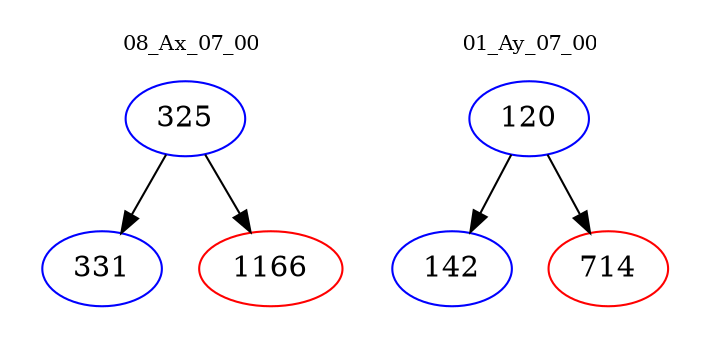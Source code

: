 digraph{
subgraph cluster_0 {
color = white
label = "08_Ax_07_00";
fontsize=10;
T0_325 [label="325", color="blue"]
T0_325 -> T0_331 [color="black"]
T0_331 [label="331", color="blue"]
T0_325 -> T0_1166 [color="black"]
T0_1166 [label="1166", color="red"]
}
subgraph cluster_1 {
color = white
label = "01_Ay_07_00";
fontsize=10;
T1_120 [label="120", color="blue"]
T1_120 -> T1_142 [color="black"]
T1_142 [label="142", color="blue"]
T1_120 -> T1_714 [color="black"]
T1_714 [label="714", color="red"]
}
}
